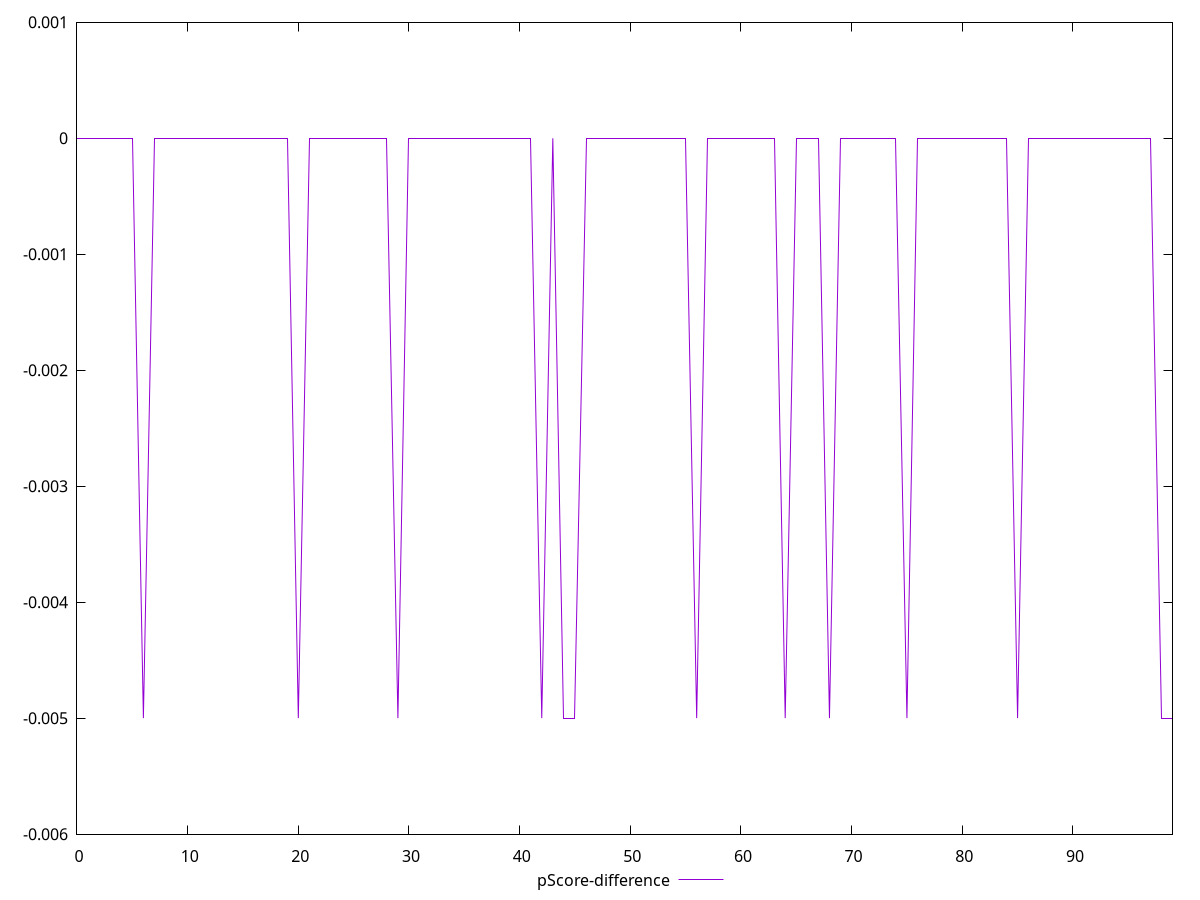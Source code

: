 reset

$pScoreDifference <<EOF
0 0
1 0
2 0
3 0
4 0
5 0
6 -0.0050000000000000044
7 0
8 0
9 0
10 0
11 0
12 0
13 0
14 0
15 0
16 0
17 0
18 0
19 0
20 -0.0050000000000000044
21 0
22 0
23 0
24 0
25 0
26 0
27 0
28 0
29 -0.0050000000000000044
30 0
31 0
32 0
33 0
34 0
35 0
36 0
37 0
38 0
39 0
40 0
41 0
42 -0.0050000000000000044
43 0
44 -0.0050000000000000044
45 -0.0050000000000000044
46 0
47 0
48 0
49 0
50 0
51 0
52 0
53 0
54 0
55 0
56 -0.0050000000000000044
57 0
58 0
59 0
60 0
61 0
62 0
63 0
64 -0.0050000000000000044
65 0
66 0
67 0
68 -0.0050000000000000044
69 0
70 0
71 0
72 0
73 0
74 0
75 -0.0050000000000000044
76 0
77 0
78 0
79 0
80 0
81 0
82 0
83 0
84 0
85 -0.0050000000000000044
86 0
87 0
88 0
89 0
90 0
91 0
92 0
93 0
94 0
95 0
96 0
97 0
98 -0.0050000000000000044
99 -0.0050000000000000044
EOF

set key outside below
set xrange [0:99]
set yrange [-0.0060000000000000045:0.001]
set trange [-0.0060000000000000045:0.001]
set terminal svg size 640, 500 enhanced background rgb 'white'
set output "report_00026_2021-02-22T21:38:55.199Z/unminified-css/samples/pages+cached/pScore-difference/values.svg"

plot $pScoreDifference title "pScore-difference" with line

reset
